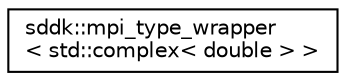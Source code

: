 digraph "Graphical Class Hierarchy"
{
 // INTERACTIVE_SVG=YES
  edge [fontname="Helvetica",fontsize="10",labelfontname="Helvetica",labelfontsize="10"];
  node [fontname="Helvetica",fontsize="10",shape=record];
  rankdir="LR";
  Node1 [label="sddk::mpi_type_wrapper\l\< std::complex\< double \> \>",height=0.2,width=0.4,color="black", fillcolor="white", style="filled",URL="$structsddk_1_1mpi__type__wrapper_3_01std_1_1complex_3_01double_01_4_01_4.html"];
}
